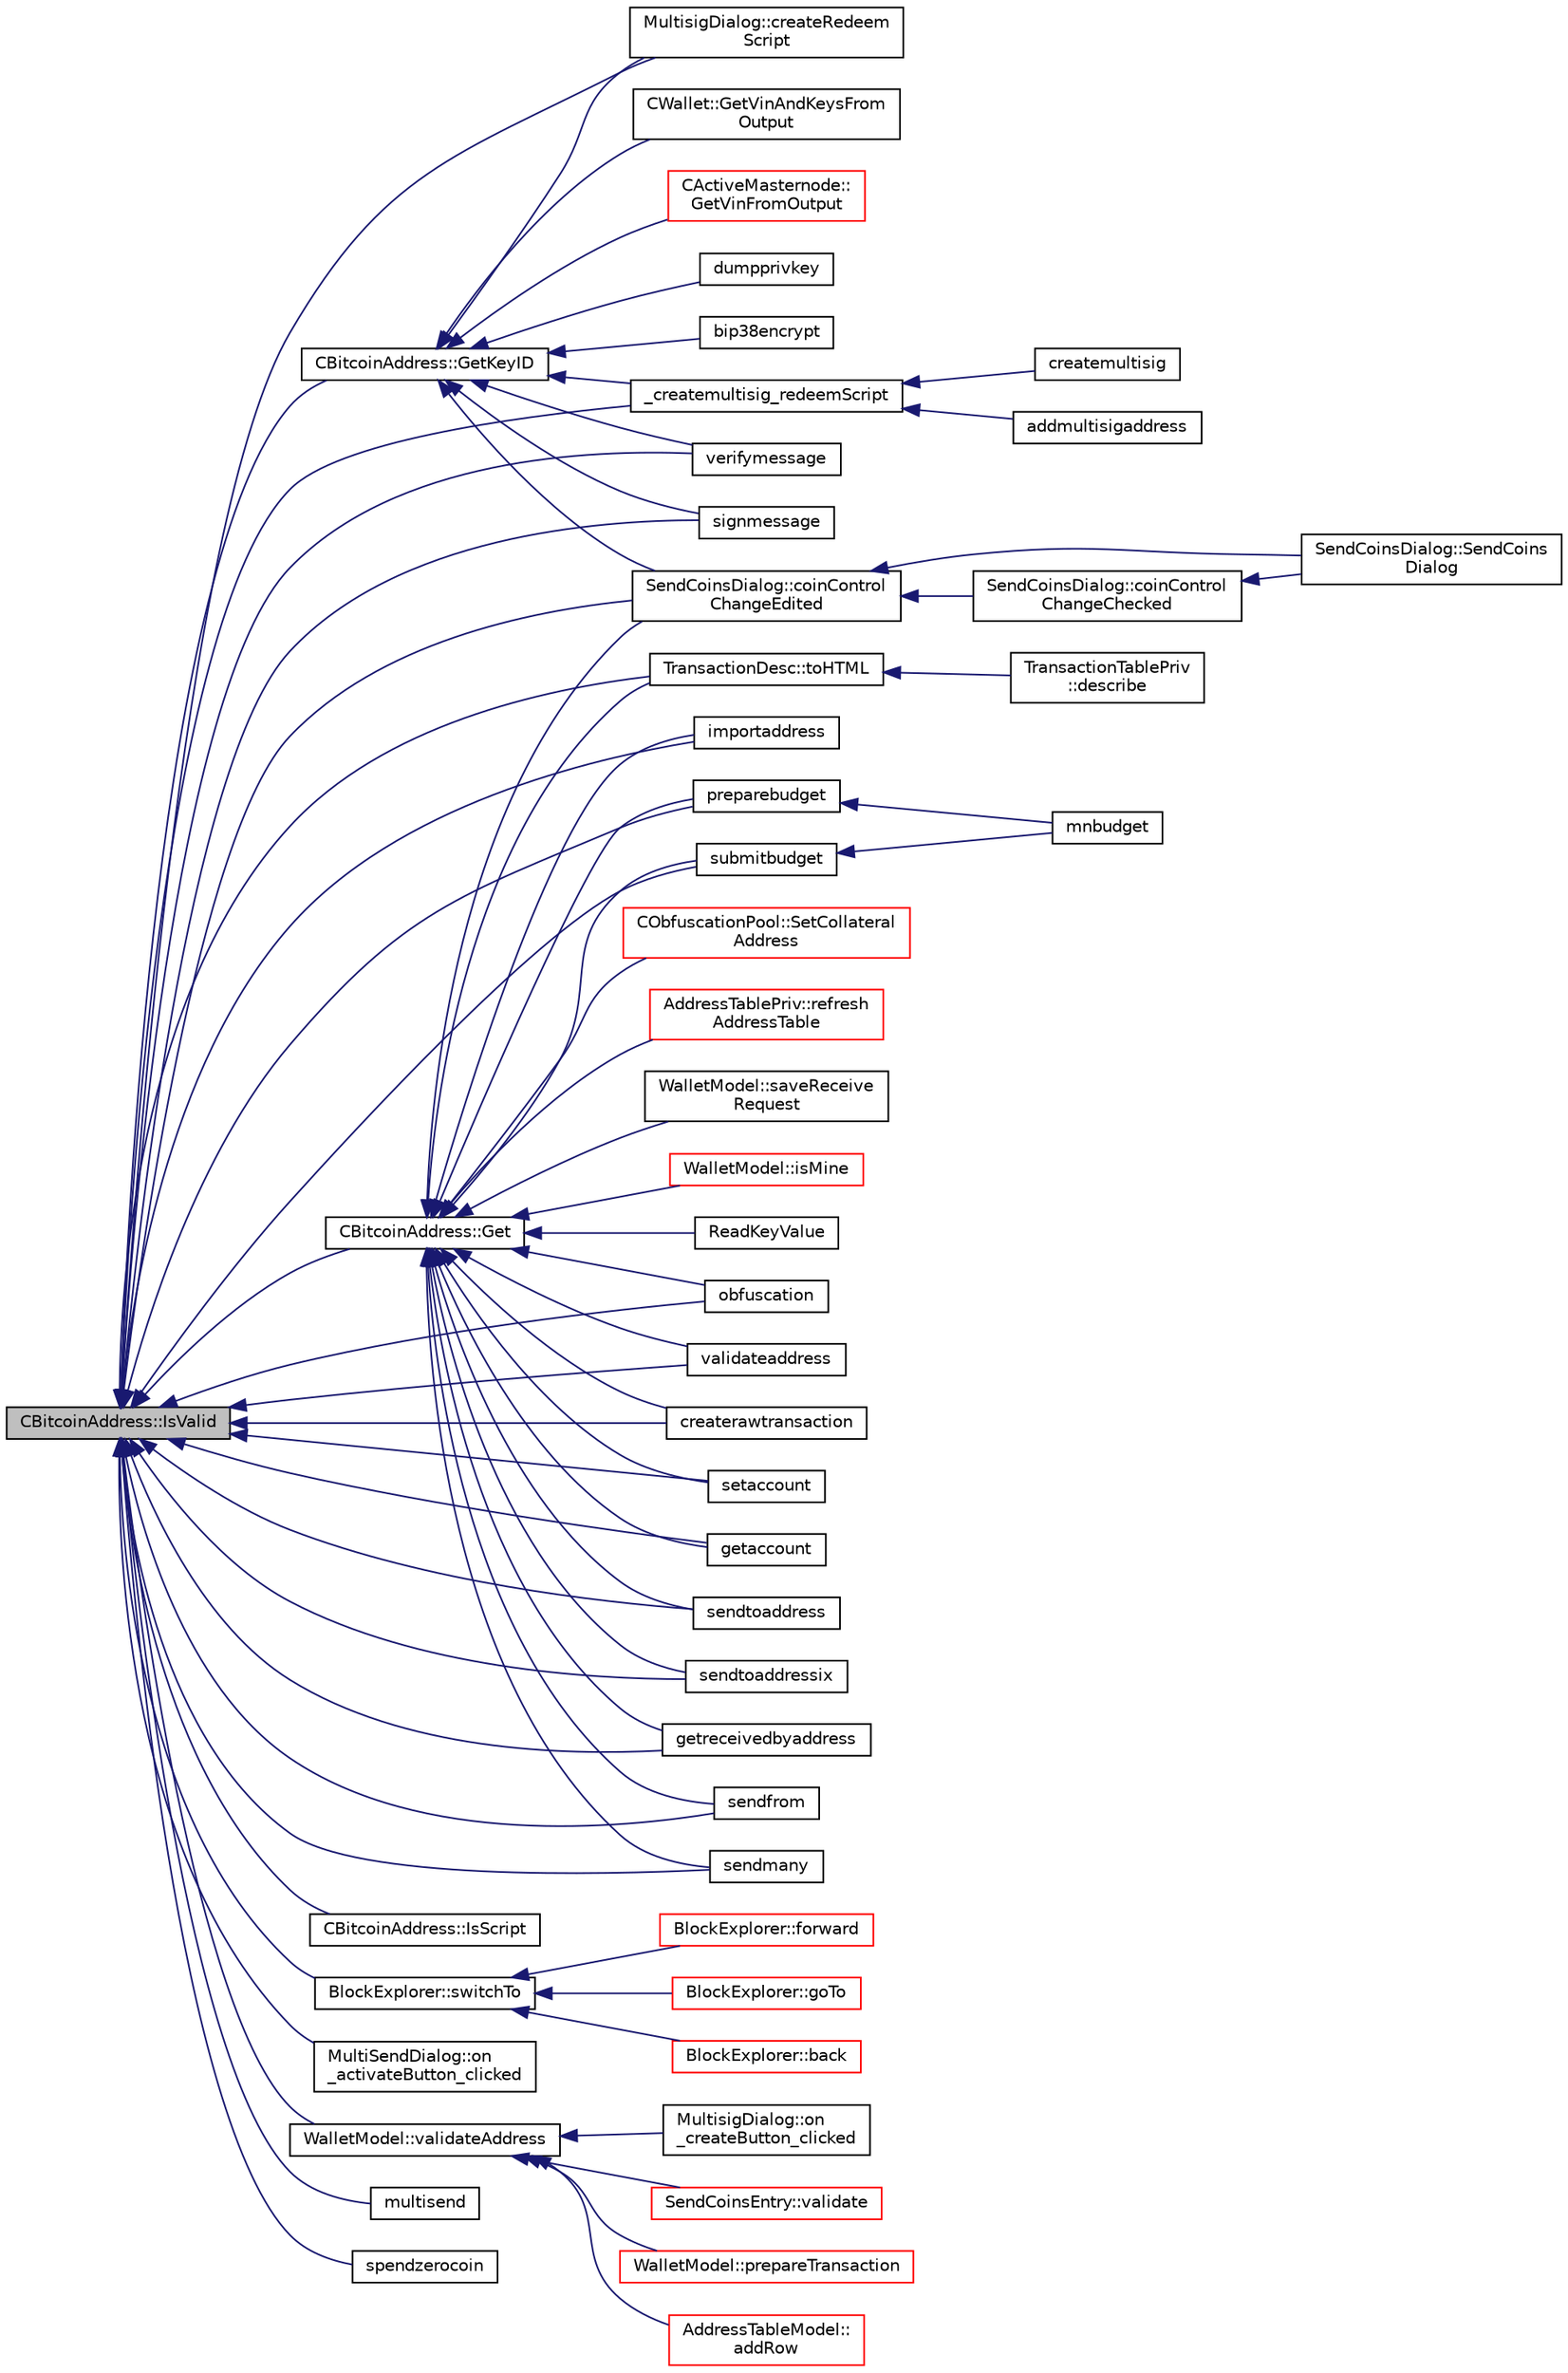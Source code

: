 digraph "CBitcoinAddress::IsValid"
{
  edge [fontname="Helvetica",fontsize="10",labelfontname="Helvetica",labelfontsize="10"];
  node [fontname="Helvetica",fontsize="10",shape=record];
  rankdir="LR";
  Node92 [label="CBitcoinAddress::IsValid",height=0.2,width=0.4,color="black", fillcolor="grey75", style="filled", fontcolor="black"];
  Node92 -> Node93 [dir="back",color="midnightblue",fontsize="10",style="solid",fontname="Helvetica"];
  Node93 [label="CBitcoinAddress::Get",height=0.2,width=0.4,color="black", fillcolor="white", style="filled",URL="$class_c_bitcoin_address.html#a1e44de10dfc84d1fd2e15150f1e22b8e"];
  Node93 -> Node94 [dir="back",color="midnightblue",fontsize="10",style="solid",fontname="Helvetica"];
  Node94 [label="CObfuscationPool::SetCollateral\lAddress",height=0.2,width=0.4,color="red", fillcolor="white", style="filled",URL="$class_c_obfuscation_pool.html#aa799d03fe720586f1410035e3e2dba94"];
  Node93 -> Node96 [dir="back",color="midnightblue",fontsize="10",style="solid",fontname="Helvetica"];
  Node96 [label="AddressTablePriv::refresh\lAddressTable",height=0.2,width=0.4,color="red", fillcolor="white", style="filled",URL="$class_address_table_priv.html#af093c98444e8f734e08cfc2ce5b9b116"];
  Node93 -> Node98 [dir="back",color="midnightblue",fontsize="10",style="solid",fontname="Helvetica"];
  Node98 [label="SendCoinsDialog::coinControl\lChangeEdited",height=0.2,width=0.4,color="black", fillcolor="white", style="filled",URL="$class_send_coins_dialog.html#a1f419f2381bce2ae9b4a7bd140f25a4e"];
  Node98 -> Node99 [dir="back",color="midnightblue",fontsize="10",style="solid",fontname="Helvetica"];
  Node99 [label="SendCoinsDialog::SendCoins\lDialog",height=0.2,width=0.4,color="black", fillcolor="white", style="filled",URL="$class_send_coins_dialog.html#a0df5bc29d1df68eda44826651afc595f"];
  Node98 -> Node100 [dir="back",color="midnightblue",fontsize="10",style="solid",fontname="Helvetica"];
  Node100 [label="SendCoinsDialog::coinControl\lChangeChecked",height=0.2,width=0.4,color="black", fillcolor="white", style="filled",URL="$class_send_coins_dialog.html#a21224b0dedf14f7a6c05174bff9dea65"];
  Node100 -> Node99 [dir="back",color="midnightblue",fontsize="10",style="solid",fontname="Helvetica"];
  Node93 -> Node101 [dir="back",color="midnightblue",fontsize="10",style="solid",fontname="Helvetica"];
  Node101 [label="TransactionDesc::toHTML",height=0.2,width=0.4,color="black", fillcolor="white", style="filled",URL="$class_transaction_desc.html#ab7c9dbb2048aae121dd9d75df86e64f4"];
  Node101 -> Node102 [dir="back",color="midnightblue",fontsize="10",style="solid",fontname="Helvetica"];
  Node102 [label="TransactionTablePriv\l::describe",height=0.2,width=0.4,color="black", fillcolor="white", style="filled",URL="$class_transaction_table_priv.html#ab08d44e16bf6dd95b5b83959b3013780"];
  Node93 -> Node103 [dir="back",color="midnightblue",fontsize="10",style="solid",fontname="Helvetica"];
  Node103 [label="WalletModel::saveReceive\lRequest",height=0.2,width=0.4,color="black", fillcolor="white", style="filled",URL="$class_wallet_model.html#a88d44bc0994c1701386f63b1f266637f"];
  Node93 -> Node104 [dir="back",color="midnightblue",fontsize="10",style="solid",fontname="Helvetica"];
  Node104 [label="WalletModel::isMine",height=0.2,width=0.4,color="red", fillcolor="white", style="filled",URL="$class_wallet_model.html#a67d21a04d6cb5b3e21e8aab75871ee57"];
  Node93 -> Node107 [dir="back",color="midnightblue",fontsize="10",style="solid",fontname="Helvetica"];
  Node107 [label="importaddress",height=0.2,width=0.4,color="black", fillcolor="white", style="filled",URL="$rpcdump_8cpp.html#a457bc572859c8265c72a0afd1a6db56c"];
  Node93 -> Node108 [dir="back",color="midnightblue",fontsize="10",style="solid",fontname="Helvetica"];
  Node108 [label="preparebudget",height=0.2,width=0.4,color="black", fillcolor="white", style="filled",URL="$rpcmasternode-budget_8cpp.html#a8c07f1b00f74d9d2227428a552679b8c"];
  Node108 -> Node109 [dir="back",color="midnightblue",fontsize="10",style="solid",fontname="Helvetica"];
  Node109 [label="mnbudget",height=0.2,width=0.4,color="black", fillcolor="white", style="filled",URL="$rpcmasternode-budget_8cpp.html#aeabbf924be4d2ce4bedb28a394e1fc6b"];
  Node93 -> Node110 [dir="back",color="midnightblue",fontsize="10",style="solid",fontname="Helvetica"];
  Node110 [label="submitbudget",height=0.2,width=0.4,color="black", fillcolor="white", style="filled",URL="$rpcmasternode-budget_8cpp.html#a7567b2accf3b6fd9ae5a98b9e6506e9e"];
  Node110 -> Node109 [dir="back",color="midnightblue",fontsize="10",style="solid",fontname="Helvetica"];
  Node93 -> Node111 [dir="back",color="midnightblue",fontsize="10",style="solid",fontname="Helvetica"];
  Node111 [label="obfuscation",height=0.2,width=0.4,color="black", fillcolor="white", style="filled",URL="$rpcmasternode_8cpp.html#a6cdbacc257b42445f0c6122a061af2ca"];
  Node93 -> Node112 [dir="back",color="midnightblue",fontsize="10",style="solid",fontname="Helvetica"];
  Node112 [label="validateaddress",height=0.2,width=0.4,color="black", fillcolor="white", style="filled",URL="$rpcmisc_8cpp.html#aea4124dcc1390de557db6128da0697f4"];
  Node93 -> Node113 [dir="back",color="midnightblue",fontsize="10",style="solid",fontname="Helvetica"];
  Node113 [label="createrawtransaction",height=0.2,width=0.4,color="black", fillcolor="white", style="filled",URL="$rpcrawtransaction_8cpp.html#a7924d2aa3d68d890b82773445e0d949e"];
  Node93 -> Node114 [dir="back",color="midnightblue",fontsize="10",style="solid",fontname="Helvetica"];
  Node114 [label="setaccount",height=0.2,width=0.4,color="black", fillcolor="white", style="filled",URL="$rpcwallet_8cpp.html#a6bf0dc200554f841a4549a2e5087f699"];
  Node93 -> Node115 [dir="back",color="midnightblue",fontsize="10",style="solid",fontname="Helvetica"];
  Node115 [label="getaccount",height=0.2,width=0.4,color="black", fillcolor="white", style="filled",URL="$rpcwallet_8cpp.html#ae8b2f525d311992d732a971b6333c8ea"];
  Node93 -> Node116 [dir="back",color="midnightblue",fontsize="10",style="solid",fontname="Helvetica"];
  Node116 [label="sendtoaddress",height=0.2,width=0.4,color="black", fillcolor="white", style="filled",URL="$rpcwallet_8cpp.html#a134064858f9cfa4775a6ae34cac2b133"];
  Node93 -> Node117 [dir="back",color="midnightblue",fontsize="10",style="solid",fontname="Helvetica"];
  Node117 [label="sendtoaddressix",height=0.2,width=0.4,color="black", fillcolor="white", style="filled",URL="$rpcwallet_8cpp.html#ac4bcf35f0a63c5256ccf1f06aa609e41"];
  Node93 -> Node118 [dir="back",color="midnightblue",fontsize="10",style="solid",fontname="Helvetica"];
  Node118 [label="getreceivedbyaddress",height=0.2,width=0.4,color="black", fillcolor="white", style="filled",URL="$rpcwallet_8cpp.html#abbb6475509aa2e69844f0b3a8bcb422a"];
  Node93 -> Node119 [dir="back",color="midnightblue",fontsize="10",style="solid",fontname="Helvetica"];
  Node119 [label="sendfrom",height=0.2,width=0.4,color="black", fillcolor="white", style="filled",URL="$rpcwallet_8cpp.html#a845eaefd9ec7752b1145c183205524d0"];
  Node93 -> Node120 [dir="back",color="midnightblue",fontsize="10",style="solid",fontname="Helvetica"];
  Node120 [label="sendmany",height=0.2,width=0.4,color="black", fillcolor="white", style="filled",URL="$rpcwallet_8cpp.html#adeb5f23f20fb4e589dab23cadf75c92d"];
  Node93 -> Node121 [dir="back",color="midnightblue",fontsize="10",style="solid",fontname="Helvetica"];
  Node121 [label="ReadKeyValue",height=0.2,width=0.4,color="black", fillcolor="white", style="filled",URL="$walletdb_8cpp.html#ad1f171cf096f5479805a06fc20480343"];
  Node92 -> Node122 [dir="back",color="midnightblue",fontsize="10",style="solid",fontname="Helvetica"];
  Node122 [label="CBitcoinAddress::GetKeyID",height=0.2,width=0.4,color="black", fillcolor="white", style="filled",URL="$class_c_bitcoin_address.html#af3d7c4547803b09144fc040320f687dd"];
  Node122 -> Node123 [dir="back",color="midnightblue",fontsize="10",style="solid",fontname="Helvetica"];
  Node123 [label="CActiveMasternode::\lGetVinFromOutput",height=0.2,width=0.4,color="red", fillcolor="white", style="filled",URL="$class_c_active_masternode.html#abc2ae1e24001f80ace4bbea2b6453944"];
  Node122 -> Node129 [dir="back",color="midnightblue",fontsize="10",style="solid",fontname="Helvetica"];
  Node129 [label="MultisigDialog::createRedeem\lScript",height=0.2,width=0.4,color="black", fillcolor="white", style="filled",URL="$class_multisig_dialog.html#a855bc7e7c77ab68f0cb5f9f62f4abf90"];
  Node122 -> Node98 [dir="back",color="midnightblue",fontsize="10",style="solid",fontname="Helvetica"];
  Node122 -> Node130 [dir="back",color="midnightblue",fontsize="10",style="solid",fontname="Helvetica"];
  Node130 [label="dumpprivkey",height=0.2,width=0.4,color="black", fillcolor="white", style="filled",URL="$rpcdump_8cpp.html#a4010fb238298e15c540d3e5ecd60f858"];
  Node122 -> Node131 [dir="back",color="midnightblue",fontsize="10",style="solid",fontname="Helvetica"];
  Node131 [label="bip38encrypt",height=0.2,width=0.4,color="black", fillcolor="white", style="filled",URL="$rpcdump_8cpp.html#a303f255a7509999ce1e535d5e7bb220d"];
  Node122 -> Node132 [dir="back",color="midnightblue",fontsize="10",style="solid",fontname="Helvetica"];
  Node132 [label="_createmultisig_redeemScript",height=0.2,width=0.4,color="black", fillcolor="white", style="filled",URL="$rpcwallet_8cpp.html#aa9b91e060b2d18fffb3b57a679441e68",tooltip="Used by addmultisigaddress / createmultisig: "];
  Node132 -> Node133 [dir="back",color="midnightblue",fontsize="10",style="solid",fontname="Helvetica"];
  Node133 [label="createmultisig",height=0.2,width=0.4,color="black", fillcolor="white", style="filled",URL="$rpcmisc_8cpp.html#a10f145bcadd06025abb3b065e2fa7a84"];
  Node132 -> Node134 [dir="back",color="midnightblue",fontsize="10",style="solid",fontname="Helvetica"];
  Node134 [label="addmultisigaddress",height=0.2,width=0.4,color="black", fillcolor="white", style="filled",URL="$rpcwallet_8cpp.html#a01e8a83cbd4209f10c71719383d7ca2d"];
  Node122 -> Node135 [dir="back",color="midnightblue",fontsize="10",style="solid",fontname="Helvetica"];
  Node135 [label="verifymessage",height=0.2,width=0.4,color="black", fillcolor="white", style="filled",URL="$rpcmisc_8cpp.html#ad8fce781dfd9dfd4866bba2a4589141a"];
  Node122 -> Node136 [dir="back",color="midnightblue",fontsize="10",style="solid",fontname="Helvetica"];
  Node136 [label="signmessage",height=0.2,width=0.4,color="black", fillcolor="white", style="filled",URL="$rpcwallet_8cpp.html#a315b42a2c859c4b50a54c1b05984928c"];
  Node122 -> Node137 [dir="back",color="midnightblue",fontsize="10",style="solid",fontname="Helvetica"];
  Node137 [label="CWallet::GetVinAndKeysFrom\lOutput",height=0.2,width=0.4,color="black", fillcolor="white", style="filled",URL="$group__map_wallet.html#ga7621515b3195b8c8fb130c509725c9f2",tooltip="Extract txin information and keys from output. "];
  Node92 -> Node138 [dir="back",color="midnightblue",fontsize="10",style="solid",fontname="Helvetica"];
  Node138 [label="CBitcoinAddress::IsScript",height=0.2,width=0.4,color="black", fillcolor="white", style="filled",URL="$class_c_bitcoin_address.html#a9547fc1ef7cfc2288904e7eedab57a10"];
  Node92 -> Node139 [dir="back",color="midnightblue",fontsize="10",style="solid",fontname="Helvetica"];
  Node139 [label="BlockExplorer::switchTo",height=0.2,width=0.4,color="black", fillcolor="white", style="filled",URL="$class_block_explorer.html#a24d6353efb00436dd029e234e3a86121"];
  Node139 -> Node140 [dir="back",color="midnightblue",fontsize="10",style="solid",fontname="Helvetica"];
  Node140 [label="BlockExplorer::goTo",height=0.2,width=0.4,color="red", fillcolor="white", style="filled",URL="$class_block_explorer.html#a32a642323bf89030d4f3519d79893ccd"];
  Node139 -> Node144 [dir="back",color="midnightblue",fontsize="10",style="solid",fontname="Helvetica"];
  Node144 [label="BlockExplorer::back",height=0.2,width=0.4,color="red", fillcolor="white", style="filled",URL="$class_block_explorer.html#aed5a84d4c9691f29721829eca6023169"];
  Node139 -> Node145 [dir="back",color="midnightblue",fontsize="10",style="solid",fontname="Helvetica"];
  Node145 [label="BlockExplorer::forward",height=0.2,width=0.4,color="red", fillcolor="white", style="filled",URL="$class_block_explorer.html#a062131c18869d12dc393775f3695e89f"];
  Node92 -> Node146 [dir="back",color="midnightblue",fontsize="10",style="solid",fontname="Helvetica"];
  Node146 [label="MultiSendDialog::on\l_activateButton_clicked",height=0.2,width=0.4,color="black", fillcolor="white", style="filled",URL="$class_multi_send_dialog.html#adf654f7723cf0f4d49df096e5e7fa055"];
  Node92 -> Node129 [dir="back",color="midnightblue",fontsize="10",style="solid",fontname="Helvetica"];
  Node92 -> Node98 [dir="back",color="midnightblue",fontsize="10",style="solid",fontname="Helvetica"];
  Node92 -> Node101 [dir="back",color="midnightblue",fontsize="10",style="solid",fontname="Helvetica"];
  Node92 -> Node147 [dir="back",color="midnightblue",fontsize="10",style="solid",fontname="Helvetica"];
  Node147 [label="WalletModel::validateAddress",height=0.2,width=0.4,color="black", fillcolor="white", style="filled",URL="$class_wallet_model.html#a04604615253aeaae1253b1412a70a1f7"];
  Node147 -> Node148 [dir="back",color="midnightblue",fontsize="10",style="solid",fontname="Helvetica"];
  Node148 [label="AddressTableModel::\laddRow",height=0.2,width=0.4,color="red", fillcolor="white", style="filled",URL="$class_address_table_model.html#aa72edd2a093a6e9318639d69d3a23488"];
  Node147 -> Node153 [dir="back",color="midnightblue",fontsize="10",style="solid",fontname="Helvetica"];
  Node153 [label="MultisigDialog::on\l_createButton_clicked",height=0.2,width=0.4,color="black", fillcolor="white", style="filled",URL="$class_multisig_dialog.html#aa92668e885635152734edf805c021590"];
  Node147 -> Node154 [dir="back",color="midnightblue",fontsize="10",style="solid",fontname="Helvetica"];
  Node154 [label="SendCoinsEntry::validate",height=0.2,width=0.4,color="red", fillcolor="white", style="filled",URL="$class_send_coins_entry.html#ab77df95fe77e9a001190cd4dabe0dfec"];
  Node147 -> Node155 [dir="back",color="midnightblue",fontsize="10",style="solid",fontname="Helvetica"];
  Node155 [label="WalletModel::prepareTransaction",height=0.2,width=0.4,color="red", fillcolor="white", style="filled",URL="$class_wallet_model.html#a8abc851901c7c7343ebfb5a8e5fc0154"];
  Node92 -> Node107 [dir="back",color="midnightblue",fontsize="10",style="solid",fontname="Helvetica"];
  Node92 -> Node108 [dir="back",color="midnightblue",fontsize="10",style="solid",fontname="Helvetica"];
  Node92 -> Node110 [dir="back",color="midnightblue",fontsize="10",style="solid",fontname="Helvetica"];
  Node92 -> Node111 [dir="back",color="midnightblue",fontsize="10",style="solid",fontname="Helvetica"];
  Node92 -> Node112 [dir="back",color="midnightblue",fontsize="10",style="solid",fontname="Helvetica"];
  Node92 -> Node132 [dir="back",color="midnightblue",fontsize="10",style="solid",fontname="Helvetica"];
  Node92 -> Node135 [dir="back",color="midnightblue",fontsize="10",style="solid",fontname="Helvetica"];
  Node92 -> Node113 [dir="back",color="midnightblue",fontsize="10",style="solid",fontname="Helvetica"];
  Node92 -> Node114 [dir="back",color="midnightblue",fontsize="10",style="solid",fontname="Helvetica"];
  Node92 -> Node115 [dir="back",color="midnightblue",fontsize="10",style="solid",fontname="Helvetica"];
  Node92 -> Node116 [dir="back",color="midnightblue",fontsize="10",style="solid",fontname="Helvetica"];
  Node92 -> Node117 [dir="back",color="midnightblue",fontsize="10",style="solid",fontname="Helvetica"];
  Node92 -> Node136 [dir="back",color="midnightblue",fontsize="10",style="solid",fontname="Helvetica"];
  Node92 -> Node118 [dir="back",color="midnightblue",fontsize="10",style="solid",fontname="Helvetica"];
  Node92 -> Node119 [dir="back",color="midnightblue",fontsize="10",style="solid",fontname="Helvetica"];
  Node92 -> Node120 [dir="back",color="midnightblue",fontsize="10",style="solid",fontname="Helvetica"];
  Node92 -> Node157 [dir="back",color="midnightblue",fontsize="10",style="solid",fontname="Helvetica"];
  Node157 [label="multisend",height=0.2,width=0.4,color="black", fillcolor="white", style="filled",URL="$rpcwallet_8cpp.html#a6fa4654a100cc6506c8e050a4c85fdc2"];
  Node92 -> Node158 [dir="back",color="midnightblue",fontsize="10",style="solid",fontname="Helvetica"];
  Node158 [label="spendzerocoin",height=0.2,width=0.4,color="black", fillcolor="white", style="filled",URL="$rpcwallet_8cpp.html#adea64c692ec279a1a3a2c9143f264955"];
}
